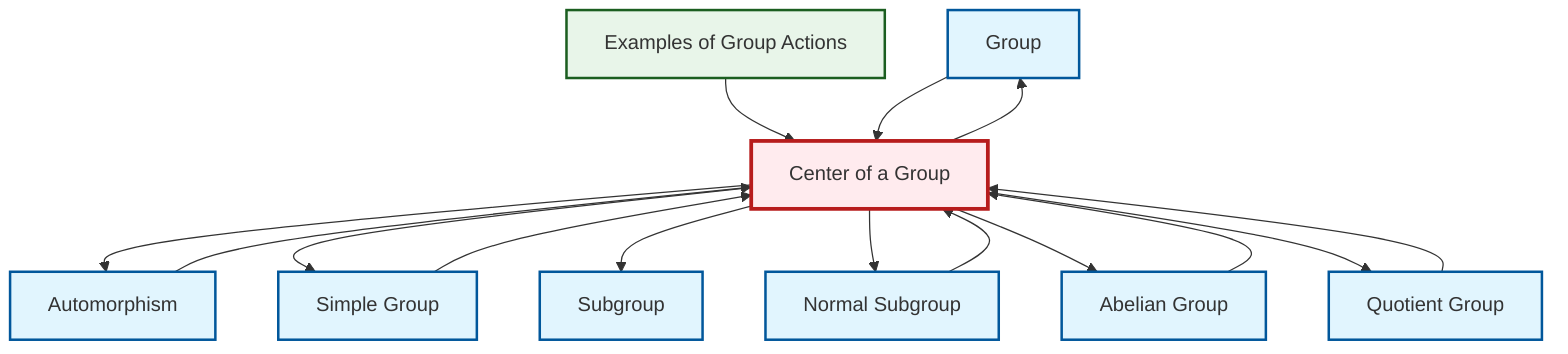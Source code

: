 graph TD
    classDef definition fill:#e1f5fe,stroke:#01579b,stroke-width:2px
    classDef theorem fill:#f3e5f5,stroke:#4a148c,stroke-width:2px
    classDef axiom fill:#fff3e0,stroke:#e65100,stroke-width:2px
    classDef example fill:#e8f5e9,stroke:#1b5e20,stroke-width:2px
    classDef current fill:#ffebee,stroke:#b71c1c,stroke-width:3px
    def-group["Group"]:::definition
    ex-group-action-examples["Examples of Group Actions"]:::example
    def-automorphism["Automorphism"]:::definition
    def-normal-subgroup["Normal Subgroup"]:::definition
    def-quotient-group["Quotient Group"]:::definition
    def-subgroup["Subgroup"]:::definition
    def-simple-group["Simple Group"]:::definition
    def-center-of-group["Center of a Group"]:::definition
    def-abelian-group["Abelian Group"]:::definition
    def-automorphism --> def-center-of-group
    def-simple-group --> def-center-of-group
    def-center-of-group --> def-automorphism
    def-center-of-group --> def-group
    def-center-of-group --> def-simple-group
    def-quotient-group --> def-center-of-group
    ex-group-action-examples --> def-center-of-group
    def-center-of-group --> def-subgroup
    def-normal-subgroup --> def-center-of-group
    def-group --> def-center-of-group
    def-center-of-group --> def-normal-subgroup
    def-center-of-group --> def-abelian-group
    def-abelian-group --> def-center-of-group
    def-center-of-group --> def-quotient-group
    class def-center-of-group current